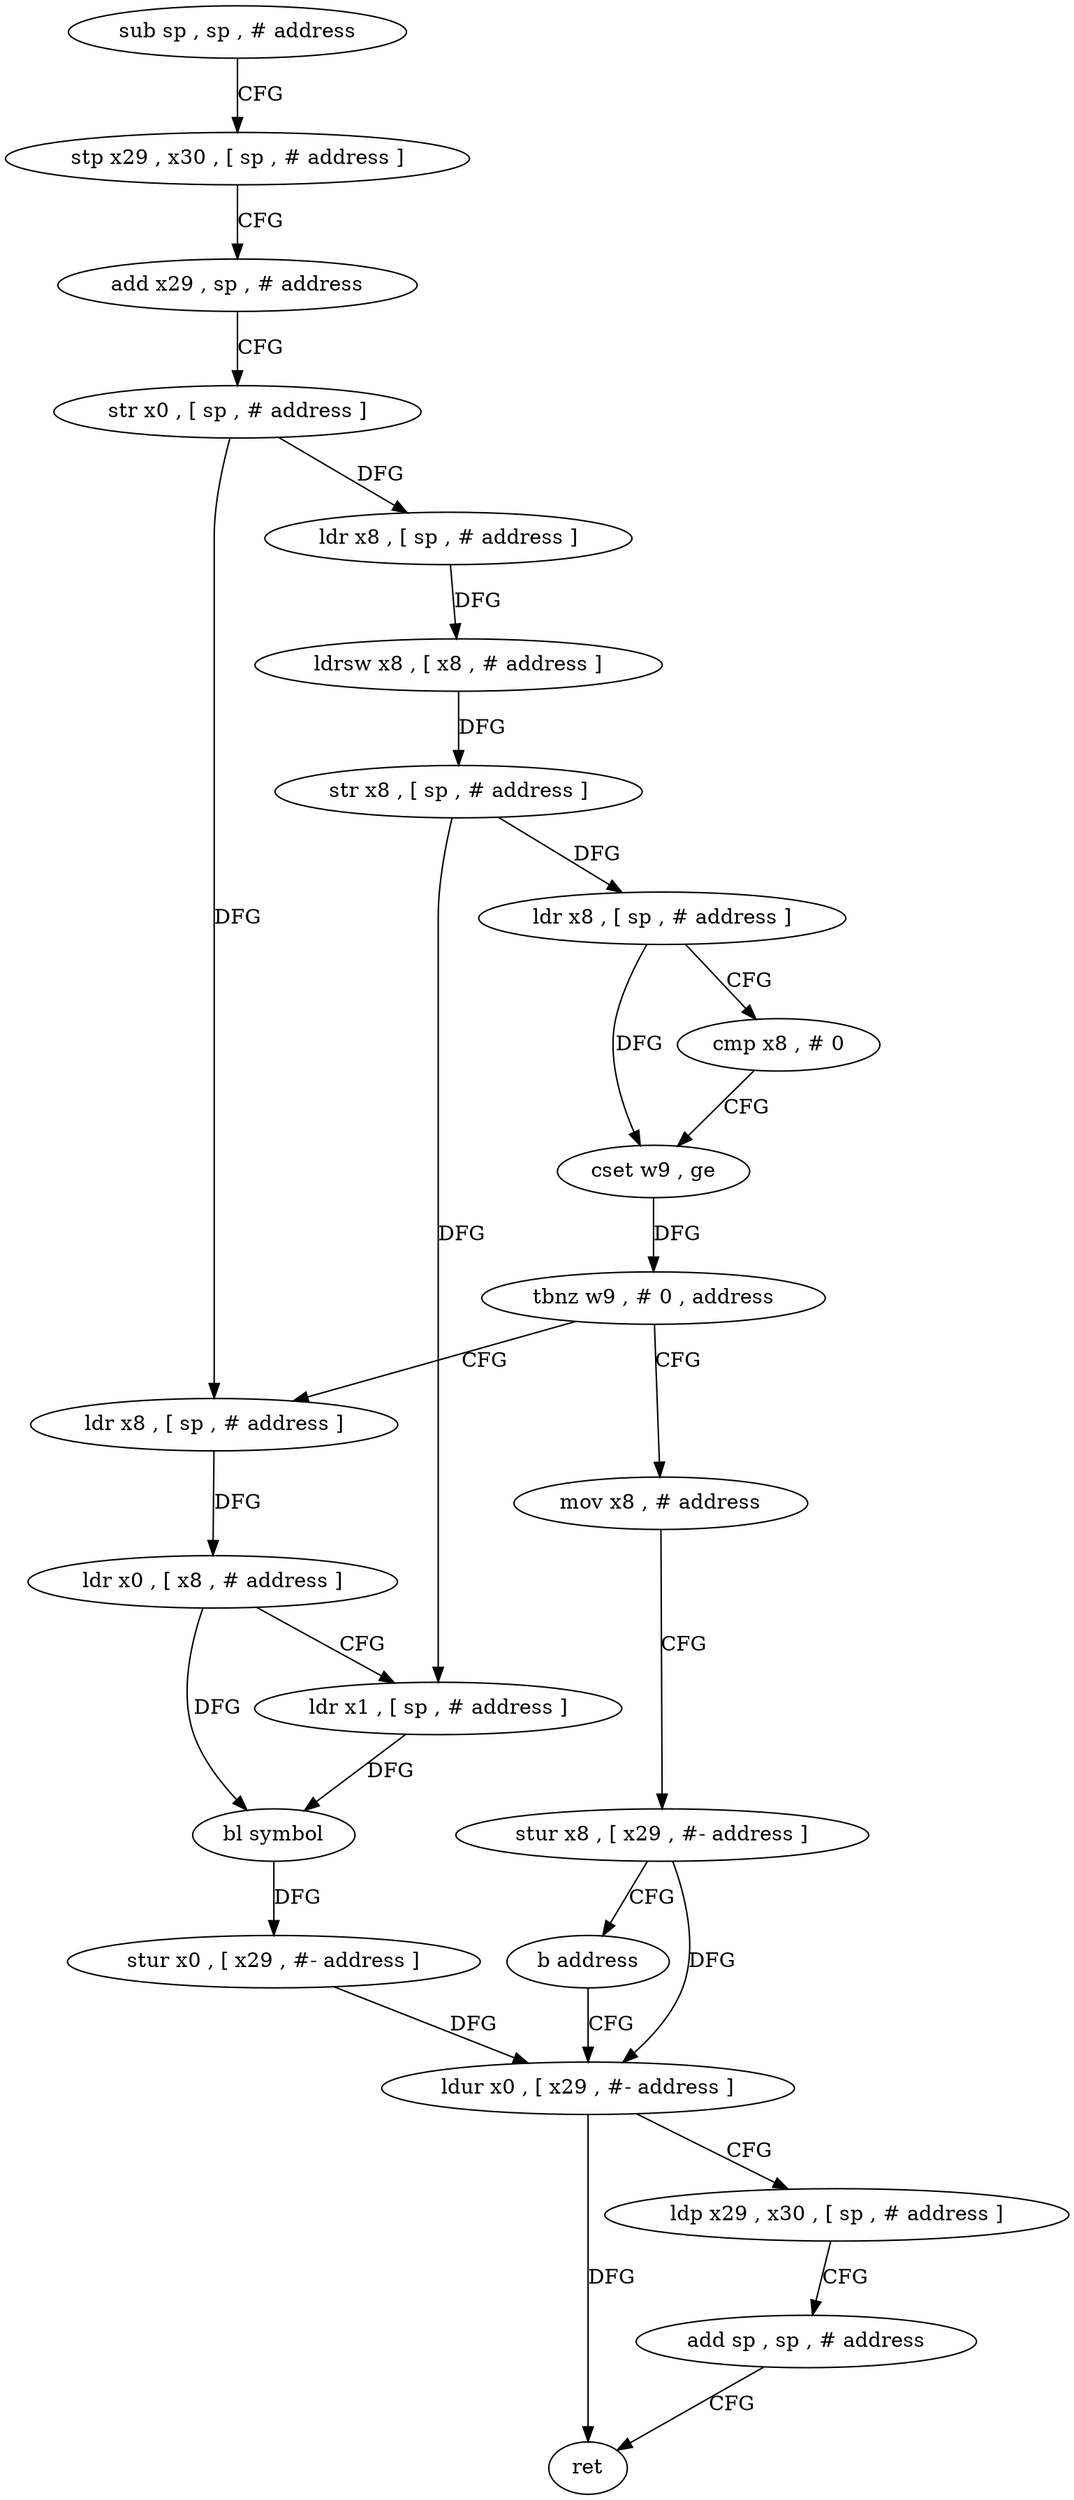 digraph "func" {
"4274604" [label = "sub sp , sp , # address" ]
"4274608" [label = "stp x29 , x30 , [ sp , # address ]" ]
"4274612" [label = "add x29 , sp , # address" ]
"4274616" [label = "str x0 , [ sp , # address ]" ]
"4274620" [label = "ldr x8 , [ sp , # address ]" ]
"4274624" [label = "ldrsw x8 , [ x8 , # address ]" ]
"4274628" [label = "str x8 , [ sp , # address ]" ]
"4274632" [label = "ldr x8 , [ sp , # address ]" ]
"4274636" [label = "cmp x8 , # 0" ]
"4274640" [label = "cset w9 , ge" ]
"4274644" [label = "tbnz w9 , # 0 , address" ]
"4274660" [label = "ldr x8 , [ sp , # address ]" ]
"4274648" [label = "mov x8 , # address" ]
"4274664" [label = "ldr x0 , [ x8 , # address ]" ]
"4274668" [label = "ldr x1 , [ sp , # address ]" ]
"4274672" [label = "bl symbol" ]
"4274676" [label = "stur x0 , [ x29 , #- address ]" ]
"4274680" [label = "ldur x0 , [ x29 , #- address ]" ]
"4274652" [label = "stur x8 , [ x29 , #- address ]" ]
"4274656" [label = "b address" ]
"4274684" [label = "ldp x29 , x30 , [ sp , # address ]" ]
"4274688" [label = "add sp , sp , # address" ]
"4274692" [label = "ret" ]
"4274604" -> "4274608" [ label = "CFG" ]
"4274608" -> "4274612" [ label = "CFG" ]
"4274612" -> "4274616" [ label = "CFG" ]
"4274616" -> "4274620" [ label = "DFG" ]
"4274616" -> "4274660" [ label = "DFG" ]
"4274620" -> "4274624" [ label = "DFG" ]
"4274624" -> "4274628" [ label = "DFG" ]
"4274628" -> "4274632" [ label = "DFG" ]
"4274628" -> "4274668" [ label = "DFG" ]
"4274632" -> "4274636" [ label = "CFG" ]
"4274632" -> "4274640" [ label = "DFG" ]
"4274636" -> "4274640" [ label = "CFG" ]
"4274640" -> "4274644" [ label = "DFG" ]
"4274644" -> "4274660" [ label = "CFG" ]
"4274644" -> "4274648" [ label = "CFG" ]
"4274660" -> "4274664" [ label = "DFG" ]
"4274648" -> "4274652" [ label = "CFG" ]
"4274664" -> "4274668" [ label = "CFG" ]
"4274664" -> "4274672" [ label = "DFG" ]
"4274668" -> "4274672" [ label = "DFG" ]
"4274672" -> "4274676" [ label = "DFG" ]
"4274676" -> "4274680" [ label = "DFG" ]
"4274680" -> "4274684" [ label = "CFG" ]
"4274680" -> "4274692" [ label = "DFG" ]
"4274652" -> "4274656" [ label = "CFG" ]
"4274652" -> "4274680" [ label = "DFG" ]
"4274656" -> "4274680" [ label = "CFG" ]
"4274684" -> "4274688" [ label = "CFG" ]
"4274688" -> "4274692" [ label = "CFG" ]
}
